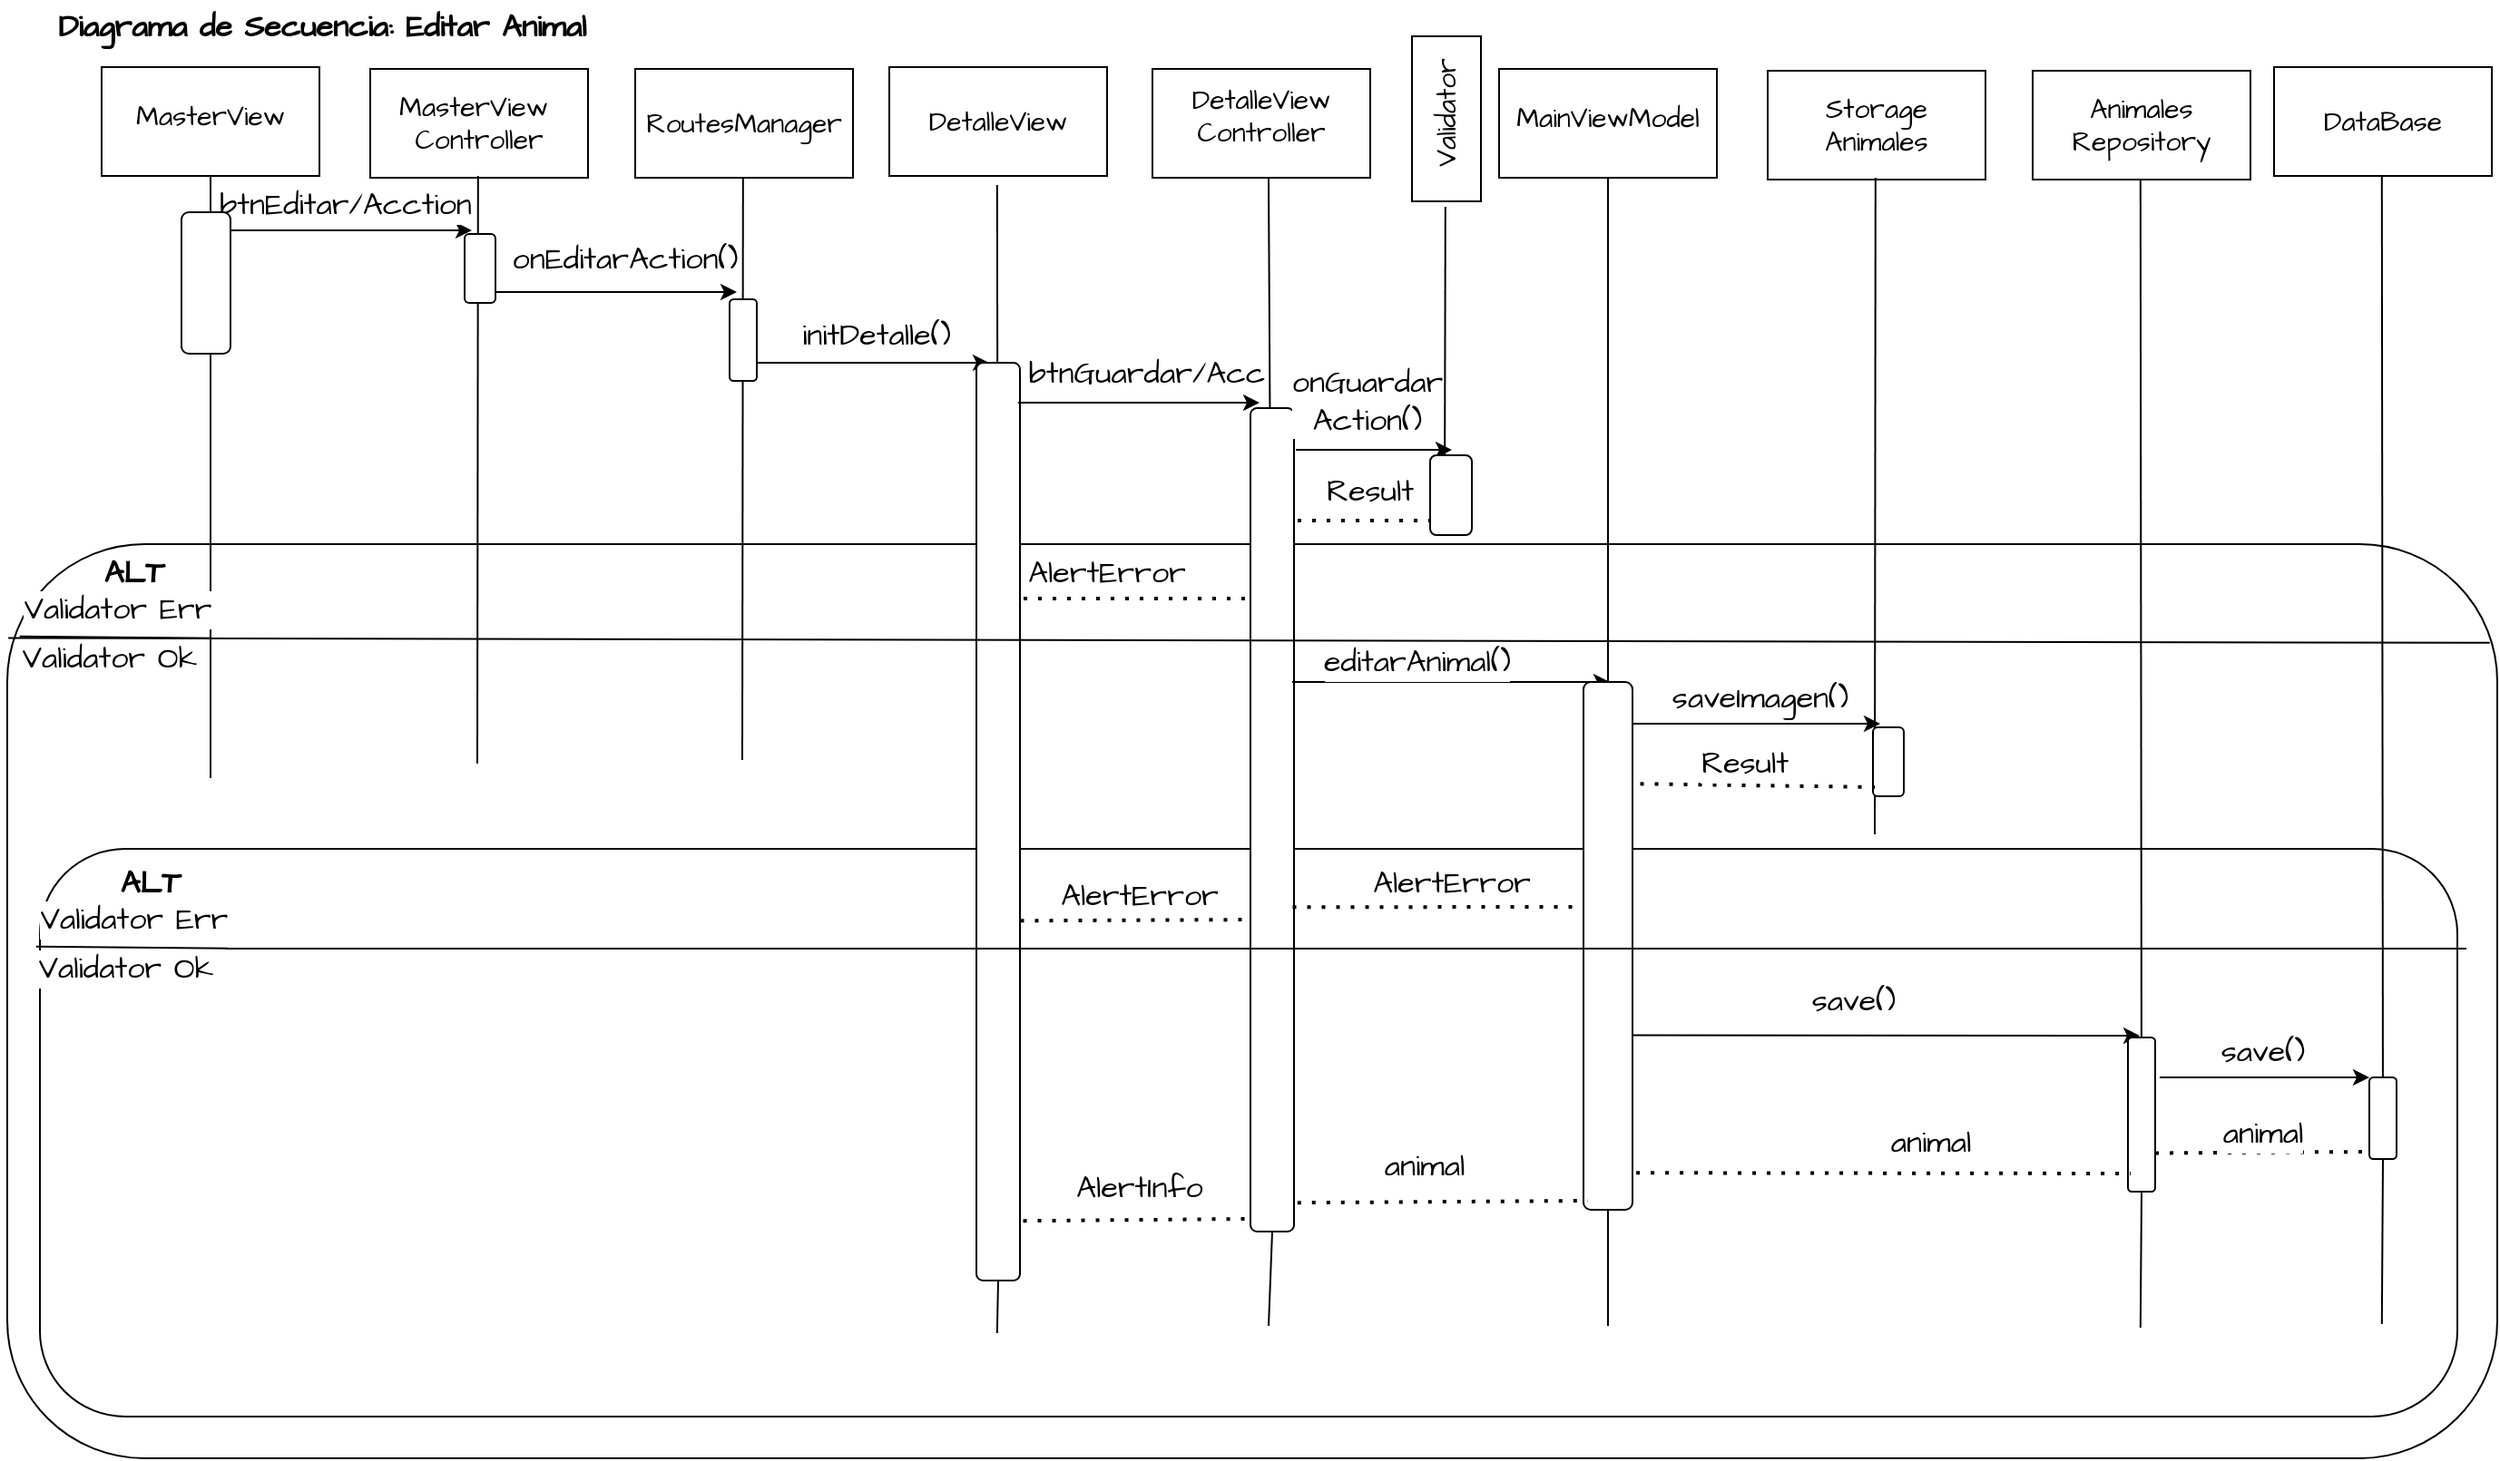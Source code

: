 <mxfile version="20.8.16" type="device"><diagram name="Página-1" id="iEvlkUuBJ5j8tvCeUPBR"><mxGraphModel dx="2230" dy="665" grid="0" gridSize="10" guides="1" tooltips="1" connect="1" arrows="1" fold="1" page="1" pageScale="1" pageWidth="1169" pageHeight="827" math="0" shadow="0"><root><mxCell id="0"/><mxCell id="1" parent="0"/><mxCell id="Ce-7Moy1NI2meAJlGpht-89" value="" style="rounded=1;whiteSpace=wrap;html=1;hachureGap=4;fontFamily=Architects Daughter;fontSource=https%3A%2F%2Ffonts.googleapis.com%2Fcss%3Ffamily%3DArchitects%2BDaughter;fontSize=17;shadow=0;labelBackgroundColor=default;" vertex="1" parent="1"><mxGeometry x="-9" y="303" width="1372" height="504" as="geometry"/></mxCell><mxCell id="Ce-7Moy1NI2meAJlGpht-132" value="" style="rounded=1;whiteSpace=wrap;html=1;hachureGap=4;fontFamily=Architects Daughter;fontSource=https%3A%2F%2Ffonts.googleapis.com%2Fcss%3Ffamily%3DArchitects%2BDaughter;fontSize=17;shadow=0;labelBackgroundColor=default;" vertex="1" parent="1"><mxGeometry x="9" y="471" width="1332" height="313" as="geometry"/></mxCell><mxCell id="Ce-7Moy1NI2meAJlGpht-41" value="" style="rounded=0;whiteSpace=wrap;html=1;hachureGap=4;fontFamily=Architects Daughter;fontSource=https%3A%2F%2Ffonts.googleapis.com%2Fcss%3Ffamily%3DArchitects%2BDaughter;fontSize=15;shadow=0;labelBackgroundColor=default;" vertex="1" parent="1"><mxGeometry x="43" y="40" width="120" height="60" as="geometry"/></mxCell><mxCell id="Ce-7Moy1NI2meAJlGpht-42" value="" style="rounded=0;whiteSpace=wrap;html=1;hachureGap=4;fontFamily=Architects Daughter;fontSource=https%3A%2F%2Ffonts.googleapis.com%2Fcss%3Ffamily%3DArchitects%2BDaughter;fontSize=15;shadow=0;labelBackgroundColor=default;" vertex="1" parent="1"><mxGeometry x="191" y="41" width="120" height="60" as="geometry"/></mxCell><mxCell id="Ce-7Moy1NI2meAJlGpht-43" value="" style="rounded=0;whiteSpace=wrap;html=1;hachureGap=4;fontFamily=Architects Daughter;fontSource=https%3A%2F%2Ffonts.googleapis.com%2Fcss%3Ffamily%3DArchitects%2BDaughter;fontSize=15;shadow=0;labelBackgroundColor=default;" vertex="1" parent="1"><mxGeometry x="337" y="41" width="120" height="60" as="geometry"/></mxCell><mxCell id="Ce-7Moy1NI2meAJlGpht-44" value="" style="rounded=0;whiteSpace=wrap;html=1;hachureGap=4;fontFamily=Architects Daughter;fontSource=https%3A%2F%2Ffonts.googleapis.com%2Fcss%3Ffamily%3DArchitects%2BDaughter;fontSize=15;shadow=0;labelBackgroundColor=default;" vertex="1" parent="1"><mxGeometry x="622" y="41" width="120" height="60" as="geometry"/></mxCell><mxCell id="Ce-7Moy1NI2meAJlGpht-45" value="" style="rounded=0;whiteSpace=wrap;html=1;hachureGap=4;fontFamily=Architects Daughter;fontSource=https%3A%2F%2Ffonts.googleapis.com%2Fcss%3Ffamily%3DArchitects%2BDaughter;fontSize=15;shadow=0;labelBackgroundColor=default;" vertex="1" parent="1"><mxGeometry x="477" y="40" width="120" height="60" as="geometry"/></mxCell><mxCell id="Ce-7Moy1NI2meAJlGpht-46" value="MasterView" style="text;html=1;strokeColor=none;fillColor=none;align=center;verticalAlign=middle;whiteSpace=wrap;rounded=0;fontSize=15;fontFamily=Architects Daughter;shadow=0;labelBackgroundColor=default;" vertex="1" parent="1"><mxGeometry x="73" y="52" width="60" height="30" as="geometry"/></mxCell><mxCell id="Ce-7Moy1NI2meAJlGpht-47" value="MasterView&amp;nbsp;&lt;br&gt;Controller" style="text;html=1;strokeColor=none;fillColor=none;align=center;verticalAlign=middle;whiteSpace=wrap;rounded=0;fontSize=15;fontFamily=Architects Daughter;shadow=0;labelBackgroundColor=default;" vertex="1" parent="1"><mxGeometry x="221" y="56" width="60" height="30" as="geometry"/></mxCell><mxCell id="Ce-7Moy1NI2meAJlGpht-48" value="RoutesManager" style="text;html=1;strokeColor=none;fillColor=none;align=center;verticalAlign=middle;whiteSpace=wrap;rounded=0;fontSize=15;fontFamily=Architects Daughter;shadow=0;labelBackgroundColor=default;" vertex="1" parent="1"><mxGeometry x="367" y="56" width="60" height="30" as="geometry"/></mxCell><mxCell id="Ce-7Moy1NI2meAJlGpht-49" value="DetalleView" style="text;html=1;strokeColor=none;fillColor=none;align=center;verticalAlign=middle;whiteSpace=wrap;rounded=0;fontSize=15;fontFamily=Architects Daughter;shadow=0;labelBackgroundColor=default;" vertex="1" parent="1"><mxGeometry x="507" y="55" width="60" height="30" as="geometry"/></mxCell><mxCell id="Ce-7Moy1NI2meAJlGpht-50" value="DetalleView&lt;br&gt;Controller" style="text;html=1;strokeColor=none;fillColor=none;align=center;verticalAlign=middle;whiteSpace=wrap;rounded=0;fontSize=15;fontFamily=Architects Daughter;shadow=0;labelBackgroundColor=default;" vertex="1" parent="1"><mxGeometry x="652" y="52" width="60" height="30" as="geometry"/></mxCell><mxCell id="Ce-7Moy1NI2meAJlGpht-51" value="" style="endArrow=none;html=1;rounded=0;hachureGap=4;fontFamily=Architects Daughter;fontSource=https%3A%2F%2Ffonts.googleapis.com%2Fcss%3Ffamily%3DArchitects%2BDaughter;fontSize=15;entryX=0.5;entryY=1;entryDx=0;entryDy=0;shadow=0;labelBackgroundColor=default;" edge="1" parent="1" target="Ce-7Moy1NI2meAJlGpht-41"><mxGeometry width="50" height="50" relative="1" as="geometry"><mxPoint x="103" y="432" as="sourcePoint"/><mxPoint x="122" y="187" as="targetPoint"/></mxGeometry></mxCell><mxCell id="Ce-7Moy1NI2meAJlGpht-54" value="" style="endArrow=none;html=1;rounded=0;hachureGap=4;fontFamily=Architects Daughter;fontSource=https%3A%2F%2Ffonts.googleapis.com%2Fcss%3Ffamily%3DArchitects%2BDaughter;fontSize=15;entryX=0.5;entryY=1;entryDx=0;entryDy=0;startArrow=none;shadow=0;labelBackgroundColor=default;" edge="1" parent="1" source="Ce-7Moy1NI2meAJlGpht-75"><mxGeometry width="50" height="50" relative="1" as="geometry"><mxPoint x="536.41" y="738.0" as="sourcePoint"/><mxPoint x="536.41" y="105" as="targetPoint"/></mxGeometry></mxCell><mxCell id="Ce-7Moy1NI2meAJlGpht-55" value="" style="endArrow=none;html=1;rounded=0;hachureGap=4;fontFamily=Architects Daughter;fontSource=https%3A%2F%2Ffonts.googleapis.com%2Fcss%3Ffamily%3DArchitects%2BDaughter;fontSize=15;entryX=0.5;entryY=1;entryDx=0;entryDy=0;startArrow=none;shadow=0;labelBackgroundColor=default;" edge="1" parent="1" source="Ce-7Moy1NI2meAJlGpht-81"><mxGeometry width="50" height="50" relative="1" as="geometry"><mxPoint x="686.0" y="734.0" as="sourcePoint"/><mxPoint x="686.0" y="101" as="targetPoint"/></mxGeometry></mxCell><mxCell id="Ce-7Moy1NI2meAJlGpht-57" value="&lt;b&gt;&lt;font style=&quot;font-size: 17px;&quot;&gt;Diagrama de Secuencia: Editar Animal&amp;nbsp;&lt;/font&gt;&lt;/b&gt;" style="text;html=1;strokeColor=none;fillColor=none;align=center;verticalAlign=middle;whiteSpace=wrap;rounded=0;fontSize=15;fontFamily=Architects Daughter;shadow=0;labelBackgroundColor=default;" vertex="1" parent="1"><mxGeometry x="-13" y="3" width="362" height="30" as="geometry"/></mxCell><mxCell id="Ce-7Moy1NI2meAJlGpht-58" value="" style="endArrow=classic;html=1;rounded=0;hachureGap=4;fontFamily=Architects Daughter;fontSource=https%3A%2F%2Ffonts.googleapis.com%2Fcss%3Ffamily%3DArchitects%2BDaughter;fontSize=17;shadow=0;labelBackgroundColor=default;" edge="1" parent="1"><mxGeometry width="50" height="50" relative="1" as="geometry"><mxPoint x="104" y="130" as="sourcePoint"/><mxPoint x="247" y="130" as="targetPoint"/></mxGeometry></mxCell><mxCell id="Ce-7Moy1NI2meAJlGpht-59" value="btnEditar/Acction" style="text;html=1;strokeColor=none;fillColor=none;align=center;verticalAlign=middle;whiteSpace=wrap;rounded=0;fontSize=17;fontFamily=Architects Daughter;shadow=0;labelBackgroundColor=default;" vertex="1" parent="1"><mxGeometry x="138" y="101" width="79" height="30" as="geometry"/></mxCell><mxCell id="Ce-7Moy1NI2meAJlGpht-61" value="" style="endArrow=classic;html=1;rounded=0;hachureGap=4;fontFamily=Architects Daughter;fontSource=https%3A%2F%2Ffonts.googleapis.com%2Fcss%3Ffamily%3DArchitects%2BDaughter;fontSize=17;shadow=0;labelBackgroundColor=default;" edge="1" parent="1"><mxGeometry width="50" height="50" relative="1" as="geometry"><mxPoint x="250" y="164" as="sourcePoint"/><mxPoint x="393" y="164" as="targetPoint"/></mxGeometry></mxCell><mxCell id="Ce-7Moy1NI2meAJlGpht-62" value="onEditarAction()" style="text;html=1;strokeColor=none;fillColor=none;align=center;verticalAlign=middle;whiteSpace=wrap;rounded=0;fontSize=17;fontFamily=Architects Daughter;shadow=0;labelBackgroundColor=default;" vertex="1" parent="1"><mxGeometry x="289" y="131" width="85" height="30" as="geometry"/></mxCell><mxCell id="Ce-7Moy1NI2meAJlGpht-60" value="" style="rounded=1;whiteSpace=wrap;html=1;hachureGap=4;fontFamily=Architects Daughter;fontSource=https%3A%2F%2Ffonts.googleapis.com%2Fcss%3Ffamily%3DArchitects%2BDaughter;fontSize=17;shadow=0;labelBackgroundColor=default;" vertex="1" parent="1"><mxGeometry x="87" y="120" width="27" height="78" as="geometry"/></mxCell><mxCell id="Ce-7Moy1NI2meAJlGpht-52" value="" style="endArrow=none;html=1;rounded=0;hachureGap=4;fontFamily=Architects Daughter;fontSource=https%3A%2F%2Ffonts.googleapis.com%2Fcss%3Ffamily%3DArchitects%2BDaughter;fontSize=15;entryX=0.5;entryY=1;entryDx=0;entryDy=0;shadow=0;labelBackgroundColor=default;" edge="1" parent="1"><mxGeometry width="50" height="50" relative="1" as="geometry"><mxPoint x="250" y="424" as="sourcePoint"/><mxPoint x="250.41" y="100" as="targetPoint"/></mxGeometry></mxCell><mxCell id="Ce-7Moy1NI2meAJlGpht-66" value="" style="rounded=1;whiteSpace=wrap;html=1;hachureGap=4;fontFamily=Architects Daughter;fontSource=https%3A%2F%2Ffonts.googleapis.com%2Fcss%3Ffamily%3DArchitects%2BDaughter;fontSize=17;shadow=0;labelBackgroundColor=default;" vertex="1" parent="1"><mxGeometry x="243" y="132" width="17" height="38" as="geometry"/></mxCell><mxCell id="Ce-7Moy1NI2meAJlGpht-53" value="" style="endArrow=none;html=1;rounded=0;hachureGap=4;fontFamily=Architects Daughter;fontSource=https%3A%2F%2Ffonts.googleapis.com%2Fcss%3Ffamily%3DArchitects%2BDaughter;fontSize=15;entryX=0.5;entryY=1;entryDx=0;entryDy=0;shadow=0;labelBackgroundColor=default;" edge="1" parent="1"><mxGeometry width="50" height="50" relative="1" as="geometry"><mxPoint x="396" y="422" as="sourcePoint"/><mxPoint x="396.41" y="101" as="targetPoint"/></mxGeometry></mxCell><mxCell id="Ce-7Moy1NI2meAJlGpht-67" value="" style="endArrow=classic;html=1;rounded=0;hachureGap=4;fontFamily=Architects Daughter;fontSource=https%3A%2F%2Ffonts.googleapis.com%2Fcss%3Ffamily%3DArchitects%2BDaughter;fontSize=17;shadow=0;labelBackgroundColor=default;" edge="1" parent="1"><mxGeometry width="50" height="50" relative="1" as="geometry"><mxPoint x="395" y="203" as="sourcePoint"/><mxPoint x="532" y="203" as="targetPoint"/></mxGeometry></mxCell><mxCell id="Ce-7Moy1NI2meAJlGpht-72" value="" style="rounded=1;whiteSpace=wrap;html=1;hachureGap=4;fontFamily=Architects Daughter;fontSource=https%3A%2F%2Ffonts.googleapis.com%2Fcss%3Ffamily%3DArchitects%2BDaughter;fontSize=17;shadow=0;labelBackgroundColor=default;" vertex="1" parent="1"><mxGeometry x="389" y="168" width="15" height="45" as="geometry"/></mxCell><mxCell id="Ce-7Moy1NI2meAJlGpht-73" value="initDetalle()" style="text;html=1;strokeColor=none;fillColor=none;align=center;verticalAlign=middle;whiteSpace=wrap;rounded=0;fontSize=17;fontFamily=Architects Daughter;shadow=0;labelBackgroundColor=default;" vertex="1" parent="1"><mxGeometry x="440" y="173" width="60" height="30" as="geometry"/></mxCell><mxCell id="Ce-7Moy1NI2meAJlGpht-76" value="" style="endArrow=none;html=1;rounded=0;hachureGap=4;fontFamily=Architects Daughter;fontSource=https%3A%2F%2Ffonts.googleapis.com%2Fcss%3Ffamily%3DArchitects%2BDaughter;fontSize=15;entryX=0.5;entryY=1;entryDx=0;entryDy=0;shadow=0;labelBackgroundColor=default;" edge="1" parent="1" target="Ce-7Moy1NI2meAJlGpht-75"><mxGeometry width="50" height="50" relative="1" as="geometry"><mxPoint x="536.41" y="738.0" as="sourcePoint"/><mxPoint x="536.41" y="105" as="targetPoint"/></mxGeometry></mxCell><mxCell id="Ce-7Moy1NI2meAJlGpht-75" value="" style="rounded=1;whiteSpace=wrap;html=1;hachureGap=4;fontFamily=Architects Daughter;fontSource=https%3A%2F%2Ffonts.googleapis.com%2Fcss%3Ffamily%3DArchitects%2BDaughter;fontSize=17;shadow=0;labelBackgroundColor=default;" vertex="1" parent="1"><mxGeometry x="525" y="203" width="24" height="506" as="geometry"/></mxCell><mxCell id="Ce-7Moy1NI2meAJlGpht-77" value="" style="endArrow=classic;html=1;rounded=0;hachureGap=4;fontFamily=Architects Daughter;fontSource=https%3A%2F%2Ffonts.googleapis.com%2Fcss%3Ffamily%3DArchitects%2BDaughter;fontSize=17;shadow=0;labelBackgroundColor=default;" edge="1" parent="1"><mxGeometry width="50" height="50" relative="1" as="geometry"><mxPoint x="548" y="225" as="sourcePoint"/><mxPoint x="681" y="225" as="targetPoint"/></mxGeometry></mxCell><mxCell id="Ce-7Moy1NI2meAJlGpht-78" value="" style="rounded=0;whiteSpace=wrap;html=1;hachureGap=4;fontFamily=Architects Daughter;fontSource=https%3A%2F%2Ffonts.googleapis.com%2Fcss%3Ffamily%3DArchitects%2BDaughter;fontSize=15;shadow=0;labelBackgroundColor=default;" vertex="1" parent="1"><mxGeometry x="765" y="23" width="38" height="91" as="geometry"/></mxCell><mxCell id="Ce-7Moy1NI2meAJlGpht-79" value="Validator" style="text;html=1;strokeColor=none;fillColor=none;align=center;verticalAlign=middle;whiteSpace=wrap;rounded=0;fontSize=15;fontFamily=Architects Daughter;direction=north;flipH=1;rotation=270;shadow=0;labelBackgroundColor=default;" vertex="1" parent="1"><mxGeometry x="736" y="35" width="96" height="60" as="geometry"/></mxCell><mxCell id="Ce-7Moy1NI2meAJlGpht-80" value="" style="endArrow=none;html=1;rounded=0;hachureGap=4;fontFamily=Architects Daughter;fontSource=https%3A%2F%2Ffonts.googleapis.com%2Fcss%3Ffamily%3DArchitects%2BDaughter;fontSize=15;shadow=0;labelBackgroundColor=default;" edge="1" parent="1"><mxGeometry width="50" height="50" relative="1" as="geometry"><mxPoint x="783" y="287" as="sourcePoint"/><mxPoint x="783.41" y="117" as="targetPoint"/></mxGeometry></mxCell><mxCell id="Ce-7Moy1NI2meAJlGpht-82" value="" style="endArrow=none;html=1;rounded=0;hachureGap=4;fontFamily=Architects Daughter;fontSource=https%3A%2F%2Ffonts.googleapis.com%2Fcss%3Ffamily%3DArchitects%2BDaughter;fontSize=15;entryX=0.5;entryY=1;entryDx=0;entryDy=0;shadow=0;labelBackgroundColor=default;" edge="1" parent="1" target="Ce-7Moy1NI2meAJlGpht-81"><mxGeometry width="50" height="50" relative="1" as="geometry"><mxPoint x="686" y="734.0" as="sourcePoint"/><mxPoint x="686" y="101" as="targetPoint"/></mxGeometry></mxCell><mxCell id="Ce-7Moy1NI2meAJlGpht-81" value="" style="rounded=1;whiteSpace=wrap;html=1;hachureGap=4;fontFamily=Architects Daughter;fontSource=https%3A%2F%2Ffonts.googleapis.com%2Fcss%3Ffamily%3DArchitects%2BDaughter;fontSize=17;shadow=0;labelBackgroundColor=default;" vertex="1" parent="1"><mxGeometry x="676" y="228" width="24" height="454" as="geometry"/></mxCell><mxCell id="Ce-7Moy1NI2meAJlGpht-83" value="btnGuardar/Acc" style="text;html=1;strokeColor=none;fillColor=none;align=center;verticalAlign=middle;whiteSpace=wrap;rounded=0;fontSize=17;fontFamily=Architects Daughter;shadow=0;labelBackgroundColor=default;" vertex="1" parent="1"><mxGeometry x="593" y="194" width="52" height="30" as="geometry"/></mxCell><mxCell id="Ce-7Moy1NI2meAJlGpht-84" value="" style="endArrow=classic;html=1;rounded=0;hachureGap=4;fontFamily=Architects Daughter;fontSource=https%3A%2F%2Ffonts.googleapis.com%2Fcss%3Ffamily%3DArchitects%2BDaughter;fontSize=17;shadow=0;labelBackgroundColor=default;" edge="1" parent="1"><mxGeometry width="50" height="50" relative="1" as="geometry"><mxPoint x="701" y="251" as="sourcePoint"/><mxPoint x="787" y="251" as="targetPoint"/></mxGeometry></mxCell><mxCell id="Ce-7Moy1NI2meAJlGpht-85" value="onGuardar&lt;br&gt;Action()" style="text;html=1;strokeColor=none;fillColor=none;align=center;verticalAlign=middle;whiteSpace=wrap;rounded=0;fontSize=17;fontFamily=Architects Daughter;shadow=0;labelBackgroundColor=default;" vertex="1" parent="1"><mxGeometry x="707" y="199" width="67" height="50" as="geometry"/></mxCell><mxCell id="Ce-7Moy1NI2meAJlGpht-90" value="&lt;b&gt;ALT&lt;/b&gt;" style="text;html=1;strokeColor=none;fillColor=none;align=center;verticalAlign=middle;whiteSpace=wrap;rounded=0;fontSize=17;fontFamily=Architects Daughter;shadow=0;labelBackgroundColor=default;" vertex="1" parent="1"><mxGeometry x="31" y="304" width="60" height="30" as="geometry"/></mxCell><mxCell id="Ce-7Moy1NI2meAJlGpht-92" value="Result" style="text;html=1;strokeColor=none;fillColor=none;align=center;verticalAlign=middle;whiteSpace=wrap;rounded=0;fontSize=17;fontFamily=Architects Daughter;shadow=0;labelBackgroundColor=default;" vertex="1" parent="1"><mxGeometry x="712" y="259" width="60" height="30" as="geometry"/></mxCell><mxCell id="Ce-7Moy1NI2meAJlGpht-94" value="" style="endArrow=none;dashed=1;html=1;dashPattern=1 3;strokeWidth=2;rounded=0;hachureGap=4;fontFamily=Architects Daughter;fontSource=https%3A%2F%2Ffonts.googleapis.com%2Fcss%3Ffamily%3DArchitects%2BDaughter;fontSize=17;shadow=0;labelBackgroundColor=default;" edge="1" parent="1"><mxGeometry width="50" height="50" relative="1" as="geometry"><mxPoint x="702" y="290" as="sourcePoint"/><mxPoint x="784" y="290" as="targetPoint"/></mxGeometry></mxCell><mxCell id="Ce-7Moy1NI2meAJlGpht-95" value="" style="rounded=1;whiteSpace=wrap;html=1;hachureGap=4;fontFamily=Architects Daughter;fontSource=https%3A%2F%2Ffonts.googleapis.com%2Fcss%3Ffamily%3DArchitects%2BDaughter;fontSize=17;shadow=0;labelBackgroundColor=default;" vertex="1" parent="1"><mxGeometry x="775" y="254" width="23" height="44" as="geometry"/></mxCell><mxCell id="Ce-7Moy1NI2meAJlGpht-97" value="" style="endArrow=none;dashed=1;html=1;dashPattern=1 3;strokeWidth=2;rounded=0;hachureGap=4;fontFamily=Architects Daughter;fontSource=https%3A%2F%2Ffonts.googleapis.com%2Fcss%3Ffamily%3DArchitects%2BDaughter;fontSize=17;shadow=0;labelBackgroundColor=default;" edge="1" parent="1"><mxGeometry width="50" height="50" relative="1" as="geometry"><mxPoint x="551" y="333" as="sourcePoint"/><mxPoint x="678" y="333" as="targetPoint"/></mxGeometry></mxCell><mxCell id="Ce-7Moy1NI2meAJlGpht-98" value="AlertError" style="text;html=1;strokeColor=none;fillColor=none;align=center;verticalAlign=middle;whiteSpace=wrap;rounded=0;fontSize=17;fontFamily=Architects Daughter;shadow=0;labelBackgroundColor=default;" vertex="1" parent="1"><mxGeometry x="567" y="304" width="60" height="30" as="geometry"/></mxCell><mxCell id="Ce-7Moy1NI2meAJlGpht-99" value="" style="endArrow=none;html=1;rounded=0;hachureGap=4;fontFamily=Architects Daughter;fontSource=https%3A%2F%2Ffonts.googleapis.com%2Fcss%3Ffamily%3DArchitects%2BDaughter;fontSize=17;entryX=0.997;entryY=0.108;entryDx=0;entryDy=0;entryPerimeter=0;exitX=0.005;exitY=0.101;exitDx=0;exitDy=0;exitPerimeter=0;startArrow=none;shadow=0;labelBackgroundColor=default;" edge="1" parent="1" source="Ce-7Moy1NI2meAJlGpht-117" target="Ce-7Moy1NI2meAJlGpht-89"><mxGeometry width="50" height="50" relative="1" as="geometry"><mxPoint x="1" y="392" as="sourcePoint"/><mxPoint x="51" y="342" as="targetPoint"/></mxGeometry></mxCell><mxCell id="Ce-7Moy1NI2meAJlGpht-100" value="" style="rounded=0;whiteSpace=wrap;html=1;hachureGap=4;fontFamily=Architects Daughter;fontSource=https%3A%2F%2Ffonts.googleapis.com%2Fcss%3Ffamily%3DArchitects%2BDaughter;fontSize=15;shadow=0;labelBackgroundColor=default;" vertex="1" parent="1"><mxGeometry x="813" y="41" width="120" height="60" as="geometry"/></mxCell><mxCell id="Ce-7Moy1NI2meAJlGpht-101" value="" style="rounded=0;whiteSpace=wrap;html=1;hachureGap=4;fontFamily=Architects Daughter;fontSource=https%3A%2F%2Ffonts.googleapis.com%2Fcss%3Ffamily%3DArchitects%2BDaughter;fontSize=15;shadow=0;labelBackgroundColor=default;" vertex="1" parent="1"><mxGeometry x="961" y="42" width="120" height="60" as="geometry"/></mxCell><mxCell id="Ce-7Moy1NI2meAJlGpht-102" value="" style="rounded=0;whiteSpace=wrap;html=1;hachureGap=4;fontFamily=Architects Daughter;fontSource=https%3A%2F%2Ffonts.googleapis.com%2Fcss%3Ffamily%3DArchitects%2BDaughter;fontSize=15;shadow=0;labelBackgroundColor=default;" vertex="1" parent="1"><mxGeometry x="1107" y="42" width="120" height="60" as="geometry"/></mxCell><mxCell id="Ce-7Moy1NI2meAJlGpht-103" value="MainViewModel" style="text;html=1;strokeColor=none;fillColor=none;align=center;verticalAlign=middle;whiteSpace=wrap;rounded=0;fontSize=15;fontFamily=Architects Daughter;shadow=0;labelBackgroundColor=default;" vertex="1" parent="1"><mxGeometry x="843" y="53" width="60" height="30" as="geometry"/></mxCell><mxCell id="Ce-7Moy1NI2meAJlGpht-104" value="Storage&lt;br&gt;Animales" style="text;html=1;strokeColor=none;fillColor=none;align=center;verticalAlign=middle;whiteSpace=wrap;rounded=0;fontSize=15;fontFamily=Architects Daughter;shadow=0;labelBackgroundColor=default;" vertex="1" parent="1"><mxGeometry x="991" y="57" width="60" height="30" as="geometry"/></mxCell><mxCell id="Ce-7Moy1NI2meAJlGpht-105" value="Animales&lt;br&gt;Repository" style="text;html=1;strokeColor=none;fillColor=none;align=center;verticalAlign=middle;whiteSpace=wrap;rounded=0;fontSize=15;fontFamily=Architects Daughter;shadow=0;labelBackgroundColor=default;" vertex="1" parent="1"><mxGeometry x="1137" y="57" width="60" height="30" as="geometry"/></mxCell><mxCell id="Ce-7Moy1NI2meAJlGpht-106" value="" style="endArrow=none;html=1;rounded=0;hachureGap=4;fontFamily=Architects Daughter;fontSource=https%3A%2F%2Ffonts.googleapis.com%2Fcss%3Ffamily%3DArchitects%2BDaughter;fontSize=15;entryX=0.5;entryY=1;entryDx=0;entryDy=0;startArrow=none;shadow=0;labelBackgroundColor=default;" edge="1" parent="1" target="Ce-7Moy1NI2meAJlGpht-100" source="Ce-7Moy1NI2meAJlGpht-111"><mxGeometry width="50" height="50" relative="1" as="geometry"><mxPoint x="873.0" y="734.0" as="sourcePoint"/><mxPoint x="892" y="188" as="targetPoint"/></mxGeometry></mxCell><mxCell id="Ce-7Moy1NI2meAJlGpht-107" value="" style="endArrow=classic;html=1;rounded=0;hachureGap=4;fontFamily=Architects Daughter;fontSource=https%3A%2F%2Ffonts.googleapis.com%2Fcss%3Ffamily%3DArchitects%2BDaughter;fontSize=17;shadow=0;labelBackgroundColor=default;" edge="1" parent="1"><mxGeometry width="50" height="50" relative="1" as="geometry"><mxPoint x="880" y="402" as="sourcePoint"/><mxPoint x="1023" y="402" as="targetPoint"/></mxGeometry></mxCell><mxCell id="Ce-7Moy1NI2meAJlGpht-108" value="saveImagen()" style="text;html=1;strokeColor=none;fillColor=none;align=center;verticalAlign=middle;whiteSpace=wrap;rounded=0;fontSize=17;fontFamily=Architects Daughter;shadow=0;labelBackgroundColor=default;" vertex="1" parent="1"><mxGeometry x="914" y="373" width="86" height="30" as="geometry"/></mxCell><mxCell id="Ce-7Moy1NI2meAJlGpht-109" value="" style="endArrow=classic;html=1;rounded=0;hachureGap=4;fontFamily=Architects Daughter;fontSource=https%3A%2F%2Ffonts.googleapis.com%2Fcss%3Ffamily%3DArchitects%2BDaughter;fontSize=17;shadow=0;labelBackgroundColor=default;" edge="1" parent="1"><mxGeometry width="50" height="50" relative="1" as="geometry"><mxPoint x="886.5" y="573.75" as="sourcePoint"/><mxPoint x="1166" y="574" as="targetPoint"/></mxGeometry></mxCell><mxCell id="Ce-7Moy1NI2meAJlGpht-110" value="save()" style="text;html=1;strokeColor=none;fillColor=none;align=center;verticalAlign=middle;whiteSpace=wrap;rounded=0;fontSize=17;fontFamily=Architects Daughter;shadow=0;labelBackgroundColor=default;" vertex="1" parent="1"><mxGeometry x="966" y="540" width="85" height="30" as="geometry"/></mxCell><mxCell id="Ce-7Moy1NI2meAJlGpht-112" value="" style="endArrow=none;html=1;rounded=0;hachureGap=4;fontFamily=Architects Daughter;fontSource=https%3A%2F%2Ffonts.googleapis.com%2Fcss%3Ffamily%3DArchitects%2BDaughter;fontSize=15;entryX=0.5;entryY=1;entryDx=0;entryDy=0;shadow=0;labelBackgroundColor=default;" edge="1" parent="1"><mxGeometry width="50" height="50" relative="1" as="geometry"><mxPoint x="1020" y="463" as="sourcePoint"/><mxPoint x="1020.41" y="101" as="targetPoint"/></mxGeometry></mxCell><mxCell id="Ce-7Moy1NI2meAJlGpht-113" value="" style="rounded=1;whiteSpace=wrap;html=1;hachureGap=4;fontFamily=Architects Daughter;fontSource=https%3A%2F%2Ffonts.googleapis.com%2Fcss%3Ffamily%3DArchitects%2BDaughter;fontSize=17;shadow=0;labelBackgroundColor=default;" vertex="1" parent="1"><mxGeometry x="1019" y="404" width="17" height="38" as="geometry"/></mxCell><mxCell id="Ce-7Moy1NI2meAJlGpht-114" value="" style="endArrow=none;html=1;rounded=0;hachureGap=4;fontFamily=Architects Daughter;fontSource=https%3A%2F%2Ffonts.googleapis.com%2Fcss%3Ffamily%3DArchitects%2BDaughter;fontSize=15;entryX=0.5;entryY=1;entryDx=0;entryDy=0;startArrow=none;shadow=0;labelBackgroundColor=default;" edge="1" parent="1" source="Ce-7Moy1NI2meAJlGpht-115"><mxGeometry width="50" height="50" relative="1" as="geometry"><mxPoint x="1166.41" y="735.0" as="sourcePoint"/><mxPoint x="1166.41" y="102" as="targetPoint"/></mxGeometry></mxCell><mxCell id="Ce-7Moy1NI2meAJlGpht-116" value="Validator Err" style="text;html=1;strokeColor=none;fillColor=none;align=center;verticalAlign=middle;whiteSpace=wrap;rounded=0;fontSize=17;fontFamily=Architects Daughter;shadow=0;labelBackgroundColor=default;" vertex="1" parent="1"><mxGeometry x="-3" y="333" width="110" height="11" as="geometry"/></mxCell><mxCell id="Ce-7Moy1NI2meAJlGpht-118" value="" style="endArrow=none;html=1;rounded=0;hachureGap=4;fontFamily=Architects Daughter;fontSource=https%3A%2F%2Ffonts.googleapis.com%2Fcss%3Ffamily%3DArchitects%2BDaughter;fontSize=17;entryX=0.997;entryY=0.108;entryDx=0;entryDy=0;entryPerimeter=0;exitX=0.005;exitY=0.101;exitDx=0;exitDy=0;exitPerimeter=0;shadow=0;labelBackgroundColor=default;" edge="1" parent="1" source="Ce-7Moy1NI2meAJlGpht-89" target="Ce-7Moy1NI2meAJlGpht-117"><mxGeometry width="50" height="50" relative="1" as="geometry"><mxPoint x="-2.425" y="344.914" as="sourcePoint"/><mxPoint x="1302.055" y="348.512" as="targetPoint"/></mxGeometry></mxCell><mxCell id="Ce-7Moy1NI2meAJlGpht-117" value="Validator Ok" style="text;html=1;strokeColor=none;fillColor=none;align=center;verticalAlign=middle;whiteSpace=wrap;rounded=0;fontSize=17;fontFamily=Architects Daughter;shadow=0;labelBackgroundColor=default;" vertex="1" parent="1"><mxGeometry x="-9" y="352" width="113" height="27" as="geometry"/></mxCell><mxCell id="Ce-7Moy1NI2meAJlGpht-119" value="" style="endArrow=classic;html=1;rounded=0;hachureGap=4;fontFamily=Architects Daughter;fontSource=https%3A%2F%2Ffonts.googleapis.com%2Fcss%3Ffamily%3DArchitects%2BDaughter;fontSize=17;shadow=0;labelBackgroundColor=default;" edge="1" parent="1"><mxGeometry width="50" height="50" relative="1" as="geometry"><mxPoint x="699" y="379" as="sourcePoint"/><mxPoint x="874" y="379" as="targetPoint"/></mxGeometry></mxCell><mxCell id="Ce-7Moy1NI2meAJlGpht-120" value="editarAnimal()" style="text;html=1;strokeColor=none;fillColor=none;align=center;verticalAlign=middle;whiteSpace=wrap;rounded=0;fontSize=17;fontFamily=Architects Daughter;shadow=0;labelBackgroundColor=default;" vertex="1" parent="1"><mxGeometry x="717" y="359" width="102" height="17" as="geometry"/></mxCell><mxCell id="Ce-7Moy1NI2meAJlGpht-121" value="" style="endArrow=none;html=1;rounded=0;hachureGap=4;fontFamily=Architects Daughter;fontSource=https%3A%2F%2Ffonts.googleapis.com%2Fcss%3Ffamily%3DArchitects%2BDaughter;fontSize=15;entryX=0.5;entryY=1;entryDx=0;entryDy=0;shadow=0;labelBackgroundColor=default;" edge="1" parent="1" target="Ce-7Moy1NI2meAJlGpht-111"><mxGeometry width="50" height="50" relative="1" as="geometry"><mxPoint x="873.0" y="734.0" as="sourcePoint"/><mxPoint x="873" y="101" as="targetPoint"/></mxGeometry></mxCell><mxCell id="Ce-7Moy1NI2meAJlGpht-111" value="" style="rounded=1;whiteSpace=wrap;html=1;hachureGap=4;fontFamily=Architects Daughter;fontSource=https%3A%2F%2Ffonts.googleapis.com%2Fcss%3Ffamily%3DArchitects%2BDaughter;fontSize=17;shadow=0;labelBackgroundColor=default;" vertex="1" parent="1"><mxGeometry x="859.5" y="379" width="27" height="291" as="geometry"/></mxCell><mxCell id="Ce-7Moy1NI2meAJlGpht-122" value="" style="rounded=0;whiteSpace=wrap;html=1;hachureGap=4;fontFamily=Architects Daughter;fontSource=https%3A%2F%2Ffonts.googleapis.com%2Fcss%3Ffamily%3DArchitects%2BDaughter;fontSize=15;shadow=0;labelBackgroundColor=default;" vertex="1" parent="1"><mxGeometry x="1240" y="40" width="120" height="60" as="geometry"/></mxCell><mxCell id="Ce-7Moy1NI2meAJlGpht-123" value="DataBase" style="text;html=1;strokeColor=none;fillColor=none;align=center;verticalAlign=middle;whiteSpace=wrap;rounded=0;fontSize=15;fontFamily=Architects Daughter;shadow=0;labelBackgroundColor=default;" vertex="1" parent="1"><mxGeometry x="1270" y="55" width="60" height="30" as="geometry"/></mxCell><mxCell id="Ce-7Moy1NI2meAJlGpht-124" value="" style="endArrow=none;html=1;rounded=0;hachureGap=4;fontFamily=Architects Daughter;fontSource=https%3A%2F%2Ffonts.googleapis.com%2Fcss%3Ffamily%3DArchitects%2BDaughter;fontSize=15;entryX=0.5;entryY=1;entryDx=0;entryDy=0;startArrow=none;shadow=0;labelBackgroundColor=default;" edge="1" parent="1" source="Ce-7Moy1NI2meAJlGpht-125"><mxGeometry width="50" height="50" relative="1" as="geometry"><mxPoint x="1299.41" y="733.0" as="sourcePoint"/><mxPoint x="1299.41" y="100" as="targetPoint"/></mxGeometry></mxCell><mxCell id="Ce-7Moy1NI2meAJlGpht-127" value="" style="endArrow=none;dashed=1;html=1;dashPattern=1 3;strokeWidth=2;rounded=0;hachureGap=4;fontFamily=Architects Daughter;fontSource=https%3A%2F%2Ffonts.googleapis.com%2Fcss%3Ffamily%3DArchitects%2BDaughter;fontSize=17;exitX=1.158;exitY=0.193;exitDx=0;exitDy=0;exitPerimeter=0;shadow=0;labelBackgroundColor=default;" edge="1" parent="1" source="Ce-7Moy1NI2meAJlGpht-111"><mxGeometry width="50" height="50" relative="1" as="geometry"><mxPoint x="970" y="487" as="sourcePoint"/><mxPoint x="1020" y="437" as="targetPoint"/></mxGeometry></mxCell><mxCell id="Ce-7Moy1NI2meAJlGpht-128" value="Result" style="text;html=1;strokeColor=none;fillColor=none;align=center;verticalAlign=middle;whiteSpace=wrap;rounded=0;fontSize=17;fontFamily=Architects Daughter;shadow=0;labelBackgroundColor=default;" vertex="1" parent="1"><mxGeometry x="905" y="404" width="87" height="40" as="geometry"/></mxCell><mxCell id="Ce-7Moy1NI2meAJlGpht-133" value="&lt;b&gt;ALT&lt;/b&gt;" style="text;html=1;strokeColor=none;fillColor=none;align=center;verticalAlign=middle;whiteSpace=wrap;rounded=0;fontSize=17;fontFamily=Architects Daughter;shadow=0;labelBackgroundColor=default;" vertex="1" parent="1"><mxGeometry x="40" y="475" width="60" height="30" as="geometry"/></mxCell><mxCell id="Ce-7Moy1NI2meAJlGpht-134" value="Validator Err" style="text;html=1;strokeColor=none;fillColor=none;align=center;verticalAlign=middle;whiteSpace=wrap;rounded=0;fontSize=17;fontFamily=Architects Daughter;shadow=0;labelBackgroundColor=default;" vertex="1" parent="1"><mxGeometry x="6" y="504" width="110" height="11" as="geometry"/></mxCell><mxCell id="Ce-7Moy1NI2meAJlGpht-135" value="" style="endArrow=none;html=1;rounded=0;hachureGap=4;fontFamily=Architects Daughter;fontSource=https%3A%2F%2Ffonts.googleapis.com%2Fcss%3Ffamily%3DArchitects%2BDaughter;fontSize=17;entryX=0.997;entryY=0.108;entryDx=0;entryDy=0;entryPerimeter=0;exitX=0.005;exitY=0.101;exitDx=0;exitDy=0;exitPerimeter=0;shadow=0;labelBackgroundColor=default;" edge="1" parent="1" target="Ce-7Moy1NI2meAJlGpht-136"><mxGeometry width="50" height="50" relative="1" as="geometry"><mxPoint x="6.86" y="524.904" as="sourcePoint"/><mxPoint x="1311.055" y="519.512" as="targetPoint"/></mxGeometry></mxCell><mxCell id="Ce-7Moy1NI2meAJlGpht-136" value="Validator Ok" style="text;html=1;strokeColor=none;fillColor=none;align=center;verticalAlign=middle;whiteSpace=wrap;rounded=0;fontSize=17;fontFamily=Architects Daughter;shadow=0;labelBackgroundColor=default;" vertex="1" parent="1"><mxGeometry y="523" width="113" height="27" as="geometry"/></mxCell><mxCell id="Ce-7Moy1NI2meAJlGpht-138" value="" style="endArrow=none;html=1;rounded=0;hachureGap=4;fontFamily=Architects Daughter;fontSource=https%3A%2F%2Ffonts.googleapis.com%2Fcss%3Ffamily%3DArchitects%2BDaughter;fontSize=17;shadow=0;labelBackgroundColor=default;" edge="1" parent="1"><mxGeometry width="50" height="50" relative="1" as="geometry"><mxPoint x="111" y="526" as="sourcePoint"/><mxPoint x="1346" y="526" as="targetPoint"/></mxGeometry></mxCell><mxCell id="Ce-7Moy1NI2meAJlGpht-139" value="" style="endArrow=none;dashed=1;html=1;dashPattern=1 3;strokeWidth=2;rounded=0;hachureGap=4;fontFamily=Architects Daughter;fontSource=https%3A%2F%2Ffonts.googleapis.com%2Fcss%3Ffamily%3DArchitects%2BDaughter;fontSize=17;exitX=0.969;exitY=0.606;exitDx=0;exitDy=0;exitPerimeter=0;shadow=0;labelBackgroundColor=default;" edge="1" parent="1" source="Ce-7Moy1NI2meAJlGpht-81"><mxGeometry width="50" height="50" relative="1" as="geometry"><mxPoint x="813" y="556" as="sourcePoint"/><mxPoint x="859" y="503" as="targetPoint"/></mxGeometry></mxCell><mxCell id="Ce-7Moy1NI2meAJlGpht-140" value="" style="endArrow=none;dashed=1;html=1;dashPattern=1 3;strokeWidth=2;rounded=0;hachureGap=4;fontFamily=Architects Daughter;fontSource=https%3A%2F%2Ffonts.googleapis.com%2Fcss%3Ffamily%3DArchitects%2BDaughter;fontSize=17;exitX=1.01;exitY=0.608;exitDx=0;exitDy=0;exitPerimeter=0;shadow=0;labelBackgroundColor=default;" edge="1" parent="1" source="Ce-7Moy1NI2meAJlGpht-75"><mxGeometry width="50" height="50" relative="1" as="geometry"><mxPoint x="626" y="560" as="sourcePoint"/><mxPoint x="676" y="510" as="targetPoint"/></mxGeometry></mxCell><mxCell id="Ce-7Moy1NI2meAJlGpht-141" value="AlertError" style="text;html=1;strokeColor=none;fillColor=none;align=center;verticalAlign=middle;whiteSpace=wrap;rounded=0;fontSize=17;fontFamily=Architects Daughter;shadow=0;labelBackgroundColor=default;" vertex="1" parent="1"><mxGeometry x="584.5" y="482" width="60" height="30" as="geometry"/></mxCell><mxCell id="Ce-7Moy1NI2meAJlGpht-142" value="AlertError" style="text;html=1;strokeColor=none;fillColor=none;align=center;verticalAlign=middle;whiteSpace=wrap;rounded=0;fontSize=17;fontFamily=Architects Daughter;shadow=0;labelBackgroundColor=default;" vertex="1" parent="1"><mxGeometry x="756.5" y="475" width="60" height="30" as="geometry"/></mxCell><mxCell id="Ce-7Moy1NI2meAJlGpht-145" value="" style="endArrow=none;html=1;rounded=0;hachureGap=4;fontFamily=Architects Daughter;fontSource=https%3A%2F%2Ffonts.googleapis.com%2Fcss%3Ffamily%3DArchitects%2BDaughter;fontSize=15;entryX=0.5;entryY=1;entryDx=0;entryDy=0;shadow=0;labelBackgroundColor=default;" edge="1" parent="1" target="Ce-7Moy1NI2meAJlGpht-115"><mxGeometry width="50" height="50" relative="1" as="geometry"><mxPoint x="1166.41" y="735.0" as="sourcePoint"/><mxPoint x="1166.41" y="102" as="targetPoint"/></mxGeometry></mxCell><mxCell id="Ce-7Moy1NI2meAJlGpht-115" value="" style="rounded=1;whiteSpace=wrap;html=1;hachureGap=4;fontFamily=Architects Daughter;fontSource=https%3A%2F%2Ffonts.googleapis.com%2Fcss%3Ffamily%3DArchitects%2BDaughter;fontSize=17;shadow=0;labelBackgroundColor=default;" vertex="1" parent="1"><mxGeometry x="1159.5" y="575" width="15" height="85" as="geometry"/></mxCell><mxCell id="Ce-7Moy1NI2meAJlGpht-146" value="" style="endArrow=none;html=1;rounded=0;hachureGap=4;fontFamily=Architects Daughter;fontSource=https%3A%2F%2Ffonts.googleapis.com%2Fcss%3Ffamily%3DArchitects%2BDaughter;fontSize=15;entryX=0.5;entryY=1;entryDx=0;entryDy=0;shadow=0;labelBackgroundColor=default;" edge="1" parent="1" target="Ce-7Moy1NI2meAJlGpht-125"><mxGeometry width="50" height="50" relative="1" as="geometry"><mxPoint x="1299.41" y="733.0" as="sourcePoint"/><mxPoint x="1299.41" y="100" as="targetPoint"/></mxGeometry></mxCell><mxCell id="Ce-7Moy1NI2meAJlGpht-125" value="" style="rounded=1;whiteSpace=wrap;html=1;hachureGap=4;fontFamily=Architects Daughter;fontSource=https%3A%2F%2Ffonts.googleapis.com%2Fcss%3Ffamily%3DArchitects%2BDaughter;fontSize=17;shadow=0;labelBackgroundColor=default;" vertex="1" parent="1"><mxGeometry x="1292.5" y="597" width="15" height="45" as="geometry"/></mxCell><mxCell id="Ce-7Moy1NI2meAJlGpht-147" value="" style="endArrow=classic;html=1;rounded=0;hachureGap=4;fontFamily=Architects Daughter;fontSource=https%3A%2F%2Ffonts.googleapis.com%2Fcss%3Ffamily%3DArchitects%2BDaughter;fontSize=17;entryX=0;entryY=0;entryDx=0;entryDy=0;shadow=0;labelBackgroundColor=default;" edge="1" parent="1" target="Ce-7Moy1NI2meAJlGpht-125"><mxGeometry width="50" height="50" relative="1" as="geometry"><mxPoint x="1177" y="597" as="sourcePoint"/><mxPoint x="1227" y="551" as="targetPoint"/></mxGeometry></mxCell><mxCell id="Ce-7Moy1NI2meAJlGpht-148" value="" style="endArrow=none;dashed=1;html=1;dashPattern=1 3;strokeWidth=2;rounded=0;hachureGap=4;fontFamily=Architects Daughter;fontSource=https%3A%2F%2Ffonts.googleapis.com%2Fcss%3Ffamily%3DArchitects%2BDaughter;fontSize=17;exitX=1;exitY=0.75;exitDx=0;exitDy=0;shadow=0;labelBackgroundColor=default;" edge="1" parent="1" source="Ce-7Moy1NI2meAJlGpht-115"><mxGeometry width="50" height="50" relative="1" as="geometry"><mxPoint x="1241" y="688" as="sourcePoint"/><mxPoint x="1291" y="638" as="targetPoint"/></mxGeometry></mxCell><mxCell id="Ce-7Moy1NI2meAJlGpht-149" value="" style="endArrow=none;dashed=1;html=1;dashPattern=1 3;strokeWidth=2;rounded=0;hachureGap=4;fontFamily=Architects Daughter;fontSource=https%3A%2F%2Ffonts.googleapis.com%2Fcss%3Ffamily%3DArchitects%2BDaughter;fontSize=17;exitX=1.076;exitY=0.93;exitDx=0;exitDy=0;exitPerimeter=0;shadow=0;labelBackgroundColor=default;" edge="1" parent="1" source="Ce-7Moy1NI2meAJlGpht-111"><mxGeometry width="50" height="50" relative="1" as="geometry"><mxPoint x="1111" y="700" as="sourcePoint"/><mxPoint x="1161" y="650" as="targetPoint"/></mxGeometry></mxCell><mxCell id="Ce-7Moy1NI2meAJlGpht-150" value="" style="endArrow=none;dashed=1;html=1;dashPattern=1 3;strokeWidth=2;rounded=0;hachureGap=4;fontFamily=Architects Daughter;fontSource=https%3A%2F%2Ffonts.googleapis.com%2Fcss%3Ffamily%3DArchitects%2BDaughter;fontSize=17;exitX=1.079;exitY=0.965;exitDx=0;exitDy=0;exitPerimeter=0;shadow=0;labelBackgroundColor=default;" edge="1" parent="1" source="Ce-7Moy1NI2meAJlGpht-81"><mxGeometry width="50" height="50" relative="1" as="geometry"><mxPoint x="812" y="715" as="sourcePoint"/><mxPoint x="862" y="665" as="targetPoint"/></mxGeometry></mxCell><mxCell id="Ce-7Moy1NI2meAJlGpht-151" value="" style="endArrow=none;dashed=1;html=1;dashPattern=1 3;strokeWidth=2;rounded=0;hachureGap=4;fontFamily=Architects Daughter;fontSource=https%3A%2F%2Ffonts.googleapis.com%2Fcss%3Ffamily%3DArchitects%2BDaughter;fontSize=17;exitX=1.074;exitY=0.935;exitDx=0;exitDy=0;exitPerimeter=0;shadow=0;labelBackgroundColor=default;" edge="1" parent="1" source="Ce-7Moy1NI2meAJlGpht-75"><mxGeometry width="50" height="50" relative="1" as="geometry"><mxPoint x="625" y="725" as="sourcePoint"/><mxPoint x="675" y="675" as="targetPoint"/></mxGeometry></mxCell><mxCell id="Ce-7Moy1NI2meAJlGpht-152" value="save()" style="text;html=1;strokeColor=none;fillColor=none;align=center;verticalAlign=middle;whiteSpace=wrap;rounded=0;fontSize=17;fontFamily=Architects Daughter;shadow=0;labelBackgroundColor=default;" vertex="1" parent="1"><mxGeometry x="1204" y="568" width="60" height="30" as="geometry"/></mxCell><mxCell id="Ce-7Moy1NI2meAJlGpht-153" value="animal" style="text;html=1;strokeColor=none;fillColor=none;align=center;verticalAlign=middle;whiteSpace=wrap;rounded=0;fontSize=17;fontFamily=Architects Daughter;shadow=0;labelBackgroundColor=default;" vertex="1" parent="1"><mxGeometry x="1204" y="613" width="60" height="30" as="geometry"/></mxCell><mxCell id="Ce-7Moy1NI2meAJlGpht-154" value="AlertInfo" style="text;html=1;strokeColor=none;fillColor=none;align=center;verticalAlign=middle;whiteSpace=wrap;rounded=0;fontSize=17;fontFamily=Architects Daughter;shadow=0;labelBackgroundColor=default;" vertex="1" parent="1"><mxGeometry x="585" y="643" width="60" height="30" as="geometry"/></mxCell><mxCell id="Ce-7Moy1NI2meAJlGpht-155" value="animal" style="text;html=1;strokeColor=none;fillColor=none;align=center;verticalAlign=middle;whiteSpace=wrap;rounded=0;fontSize=17;fontFamily=Architects Daughter;shadow=0;labelBackgroundColor=default;" vertex="1" parent="1"><mxGeometry x="1021" y="618" width="60" height="30" as="geometry"/></mxCell><mxCell id="Ce-7Moy1NI2meAJlGpht-156" value="animal" style="text;html=1;strokeColor=none;fillColor=none;align=center;verticalAlign=middle;whiteSpace=wrap;rounded=0;fontSize=17;fontFamily=Architects Daughter;shadow=0;labelBackgroundColor=default;" vertex="1" parent="1"><mxGeometry x="742" y="631" width="60" height="30" as="geometry"/></mxCell></root></mxGraphModel></diagram></mxfile>